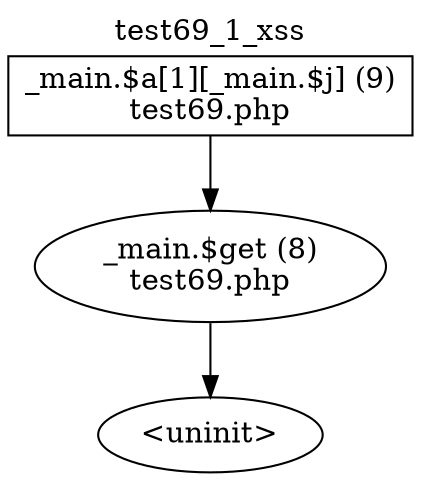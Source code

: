 digraph cfg {
  label="test69_1_xss";
  labelloc=t;
  n1 [shape=box, label="_main.$a[1][_main.$j] (9)\ntest69.php"];
  n2 [shape=ellipse, label="_main.$get (8)\ntest69.php"];
  n3 [shape=ellipse, label="<uninit>"];
  n1 -> n2;
  n2 -> n3;
}
